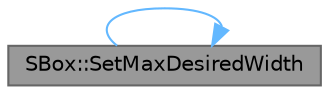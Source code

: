 digraph "SBox::SetMaxDesiredWidth"
{
 // INTERACTIVE_SVG=YES
 // LATEX_PDF_SIZE
  bgcolor="transparent";
  edge [fontname=Helvetica,fontsize=10,labelfontname=Helvetica,labelfontsize=10];
  node [fontname=Helvetica,fontsize=10,shape=box,height=0.2,width=0.4];
  rankdir="LR";
  Node1 [id="Node000001",label="SBox::SetMaxDesiredWidth",height=0.2,width=0.4,color="gray40", fillcolor="grey60", style="filled", fontcolor="black",tooltip="See MaxDesiredWidth attribute."];
  Node1 -> Node1 [id="edge1_Node000001_Node000001",color="steelblue1",style="solid",tooltip=" "];
}
